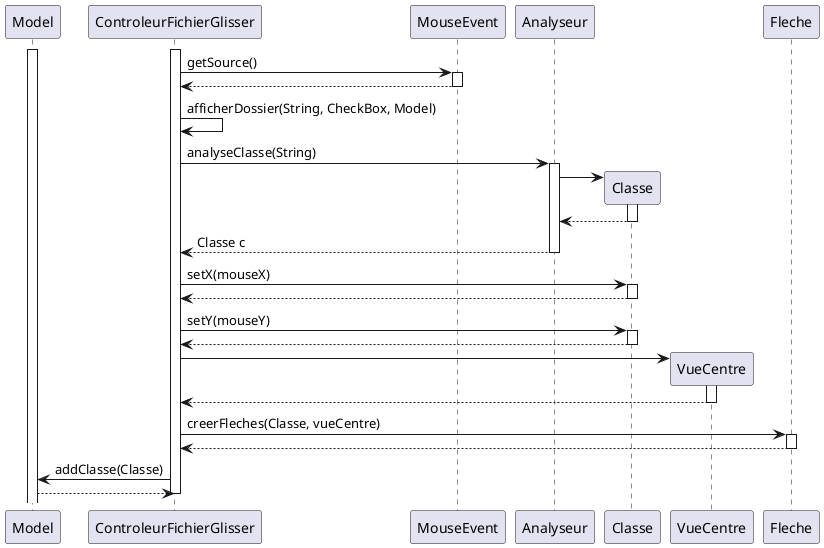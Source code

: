 @startuml
'https://plantuml.com/sequence-diagram

activate Model
activate ControleurFichierGlisser

ControleurFichierGlisser -> MouseEvent : getSource()
activate MouseEvent
ControleurFichierGlisser <-- MouseEvent
deactivate MouseEvent

ControleurFichierGlisser -> ControleurFichierGlisser : afficherDossier(String, CheckBox, Model)


ControleurFichierGlisser -> Analyseur : analyseClasse(String)
activate Analyseur

create Classe
Analyseur -> Classe
activate Classe
Analyseur <-- Classe
deactivate Classe

ControleurFichierGlisser <-- Analyseur : Classe c
deactivate Analyseur

ControleurFichierGlisser -> Classe : setX(mouseX)
activate Classe
ControleurFichierGlisser <-- Classe
deactivate Classe
ControleurFichierGlisser -> Classe : setY(mouseY)
activate Classe
ControleurFichierGlisser <-- Classe
deactivate Classe


create VueCentre
ControleurFichierGlisser -> VueCentre
activate VueCentre

ControleurFichierGlisser <-- VueCentre
deactivate VueCentre

ControleurFichierGlisser -> Fleche : creerFleches(Classe, vueCentre)
activate Fleche
ControleurFichierGlisser <-- Fleche
deactivate Fleche

ControleurFichierGlisser -> Model : addClasse(Classe)
ControleurFichierGlisser <-- Model

deactivate ControleurFichierGlisser

@enduml
